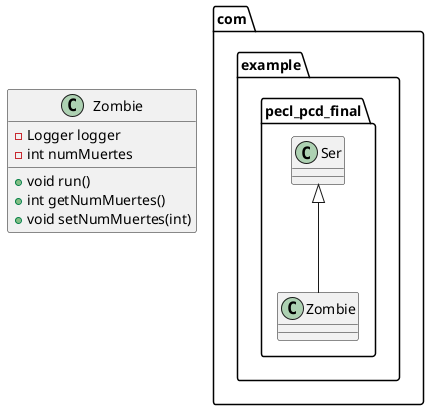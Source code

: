 @startuml
class Zombie {
    - Logger logger
    - int numMuertes
    + void run()
    + int getNumMuertes()
    + void setNumMuertes(int)
}




com.example.pecl_pcd_final.Ser <|-- com.example.pecl_pcd_final.Zombie
@enduml
